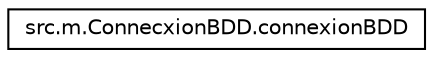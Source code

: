 digraph "Graphical Class Hierarchy"
{
  edge [fontname="Helvetica",fontsize="10",labelfontname="Helvetica",labelfontsize="10"];
  node [fontname="Helvetica",fontsize="10",shape=record];
  rankdir="LR";
  Node1 [label="src.m.ConnecxionBDD.connexionBDD",height=0.2,width=0.4,color="black", fillcolor="white", style="filled",URL="$classsrc_1_1m_1_1_connecxion_b_d_d_1_1connexion_b_d_d.html"];
}
